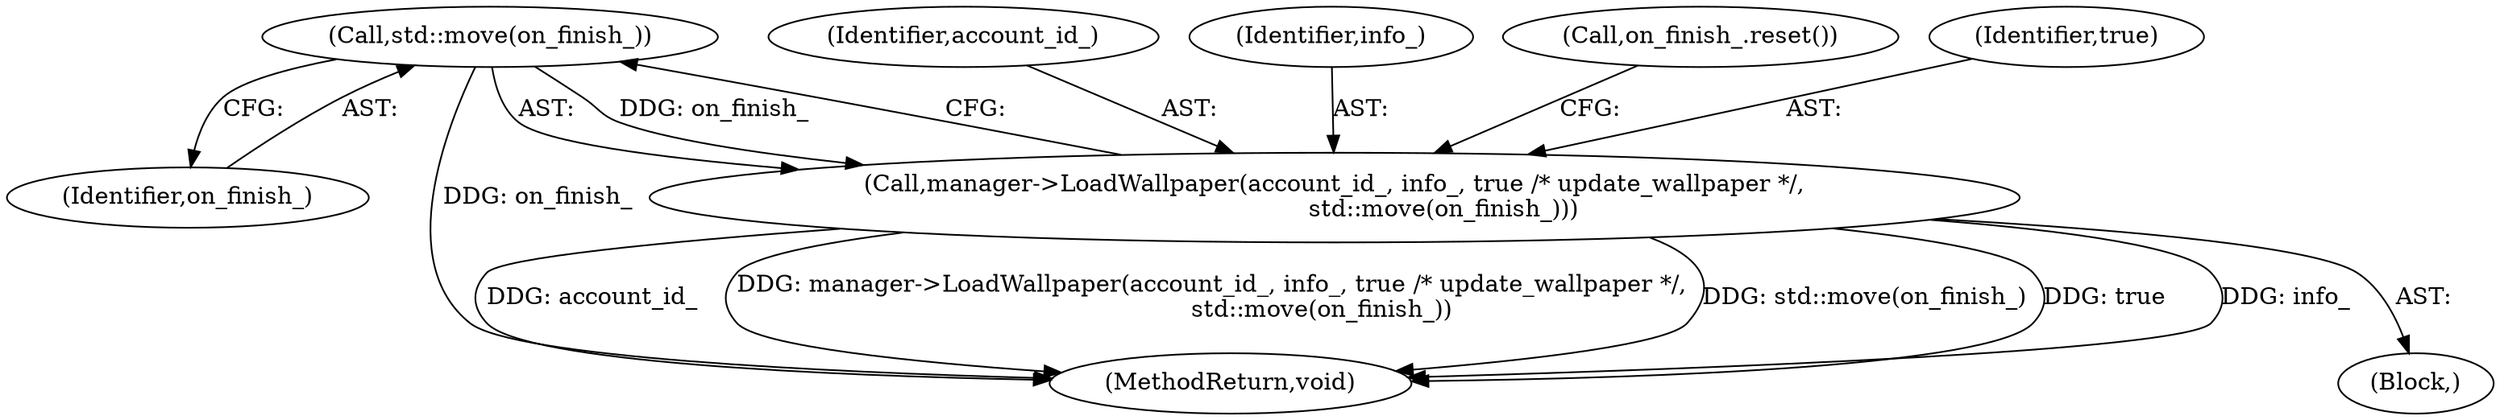 digraph "0_Chrome_39595f8d4dffcb644d438106dcb64a30c139ff0e_2@API" {
"1000171" [label="(Call,std::move(on_finish_))"];
"1000167" [label="(Call,manager->LoadWallpaper(account_id_, info_, true /* update_wallpaper */,\n                             std::move(on_finish_)))"];
"1000180" [label="(MethodReturn,void)"];
"1000171" [label="(Call,std::move(on_finish_))"];
"1000166" [label="(Block,)"];
"1000168" [label="(Identifier,account_id_)"];
"1000169" [label="(Identifier,info_)"];
"1000179" [label="(Call,on_finish_.reset())"];
"1000172" [label="(Identifier,on_finish_)"];
"1000167" [label="(Call,manager->LoadWallpaper(account_id_, info_, true /* update_wallpaper */,\n                             std::move(on_finish_)))"];
"1000170" [label="(Identifier,true)"];
"1000171" -> "1000167"  [label="AST: "];
"1000171" -> "1000172"  [label="CFG: "];
"1000172" -> "1000171"  [label="AST: "];
"1000167" -> "1000171"  [label="CFG: "];
"1000171" -> "1000180"  [label="DDG: on_finish_"];
"1000171" -> "1000167"  [label="DDG: on_finish_"];
"1000167" -> "1000166"  [label="AST: "];
"1000168" -> "1000167"  [label="AST: "];
"1000169" -> "1000167"  [label="AST: "];
"1000170" -> "1000167"  [label="AST: "];
"1000179" -> "1000167"  [label="CFG: "];
"1000167" -> "1000180"  [label="DDG: info_"];
"1000167" -> "1000180"  [label="DDG: account_id_"];
"1000167" -> "1000180"  [label="DDG: manager->LoadWallpaper(account_id_, info_, true /* update_wallpaper */,\n                             std::move(on_finish_))"];
"1000167" -> "1000180"  [label="DDG: std::move(on_finish_)"];
"1000167" -> "1000180"  [label="DDG: true"];
}

